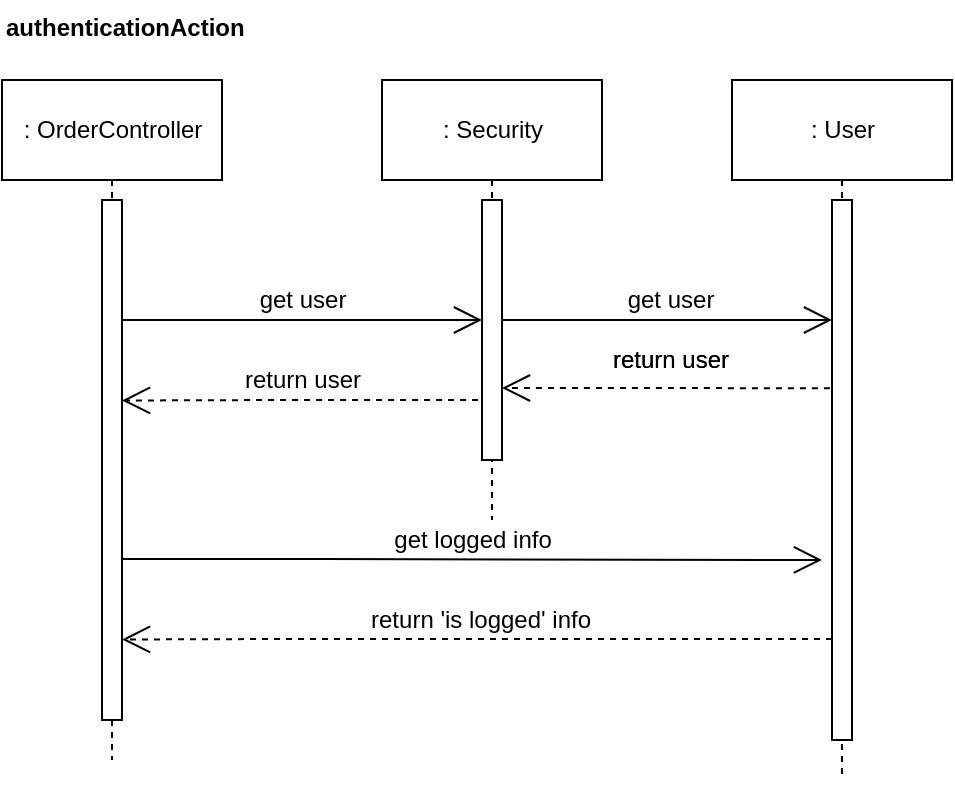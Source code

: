 <mxfile version="12.9.4" type="device"><diagram id="vcoobaTdvrNyPUyne28s" name="Страница 1"><mxGraphModel dx="1422" dy="2015" grid="1" gridSize="10" guides="1" tooltips="1" connect="1" arrows="1" fold="1" page="1" pageScale="1" pageWidth="827" pageHeight="1169" math="0" shadow="0"><root><mxCell id="0"/><mxCell id="1" parent="0"/><mxCell id="uCoPtX6J8qCedDFcAWmw-24" style="edgeStyle=orthogonalEdgeStyle;rounded=0;orthogonalLoop=1;jettySize=auto;html=1;exitX=0.5;exitY=1;exitDx=0;exitDy=0;endArrow=none;endFill=0;dashed=1;" parent="1" edge="1"><mxGeometry relative="1" as="geometry"><mxPoint x="470" y="380" as="targetPoint"/><mxPoint x="470" y="80" as="sourcePoint"/><Array as="points"/></mxGeometry></mxCell><mxCell id="uCoPtX6J8qCedDFcAWmw-23" style="edgeStyle=orthogonalEdgeStyle;rounded=0;orthogonalLoop=1;jettySize=auto;html=1;exitX=0.5;exitY=1;exitDx=0;exitDy=0;endArrow=none;endFill=0;dashed=1;" parent="1" source="uCoPtX6J8qCedDFcAWmw-16" edge="1"><mxGeometry relative="1" as="geometry"><mxPoint x="295" y="250" as="targetPoint"/><mxPoint x="295" y="90" as="sourcePoint"/><Array as="points"/></mxGeometry></mxCell><mxCell id="uCoPtX6J8qCedDFcAWmw-22" style="edgeStyle=orthogonalEdgeStyle;rounded=0;orthogonalLoop=1;jettySize=auto;html=1;exitX=0.5;exitY=1;exitDx=0;exitDy=0;endArrow=none;endFill=0;dashed=1;" parent="1" source="uCoPtX6J8qCedDFcAWmw-15" edge="1"><mxGeometry relative="1" as="geometry"><mxPoint x="105" y="370" as="targetPoint"/></mxGeometry></mxCell><mxCell id="uCoPtX6J8qCedDFcAWmw-1" value="" style="html=1;points=[];perimeter=orthogonalPerimeter;" parent="1" vertex="1"><mxGeometry x="100" y="90" width="10" height="260" as="geometry"/></mxCell><mxCell id="uCoPtX6J8qCedDFcAWmw-3" value="" style="html=1;points=[];perimeter=orthogonalPerimeter;" parent="1" vertex="1"><mxGeometry x="290" y="90" width="10" height="130" as="geometry"/></mxCell><mxCell id="uCoPtX6J8qCedDFcAWmw-5" value="" style="html=1;points=[];perimeter=orthogonalPerimeter;" parent="1" vertex="1"><mxGeometry x="465" y="90" width="10" height="110" as="geometry"/></mxCell><mxCell id="uCoPtX6J8qCedDFcAWmw-7" value="" style="endArrow=open;endFill=1;endSize=12;html=1;" parent="1" target="uCoPtX6J8qCedDFcAWmw-3" edge="1"><mxGeometry width="160" relative="1" as="geometry"><mxPoint x="110" y="150" as="sourcePoint"/><mxPoint x="270" y="150" as="targetPoint"/><Array as="points"><mxPoint x="200" y="150"/></Array></mxGeometry></mxCell><mxCell id="uCoPtX6J8qCedDFcAWmw-8" value="" style="endArrow=open;endFill=1;endSize=12;html=1;" parent="1" target="uCoPtX6J8qCedDFcAWmw-5" edge="1"><mxGeometry width="160" relative="1" as="geometry"><mxPoint x="300" y="150" as="sourcePoint"/><mxPoint x="460" y="150" as="targetPoint"/></mxGeometry></mxCell><mxCell id="uCoPtX6J8qCedDFcAWmw-9" value="get user" style="text;html=1;align=center;verticalAlign=middle;resizable=0;points=[];autosize=1;" parent="1" vertex="1"><mxGeometry x="170" y="130" width="60" height="20" as="geometry"/></mxCell><mxCell id="uCoPtX6J8qCedDFcAWmw-10" value="get user" style="text;html=1;align=center;verticalAlign=middle;resizable=0;points=[];autosize=1;" parent="1" vertex="1"><mxGeometry x="354" y="130" width="60" height="20" as="geometry"/></mxCell><mxCell id="uCoPtX6J8qCedDFcAWmw-11" value="" style="endArrow=open;endSize=12;dashed=1;html=1;exitX=-0.105;exitY=0.856;exitDx=0;exitDy=0;exitPerimeter=0;" parent="1" source="uCoPtX6J8qCedDFcAWmw-5" target="uCoPtX6J8qCedDFcAWmw-3" edge="1"><mxGeometry x="0.022" width="160" relative="1" as="geometry"><mxPoint x="305" y="200" as="sourcePoint"/><mxPoint x="465" y="200" as="targetPoint"/><Array as="points"><mxPoint x="380" y="184"/></Array><mxPoint as="offset"/></mxGeometry></mxCell><mxCell id="uCoPtX6J8qCedDFcAWmw-12" value="return user" style="text;html=1;align=center;verticalAlign=middle;resizable=0;points=[];autosize=1;" parent="1" vertex="1"><mxGeometry x="349" y="160" width="70" height="20" as="geometry"/></mxCell><mxCell id="uCoPtX6J8qCedDFcAWmw-13" value="" style="endArrow=open;endSize=12;dashed=1;html=1;entryX=0.919;entryY=0.325;entryDx=0;entryDy=0;entryPerimeter=0;" parent="1" edge="1"><mxGeometry x="0.022" width="160" relative="1" as="geometry"><mxPoint x="288" y="190" as="sourcePoint"/><mxPoint x="110.0" y="190.25" as="targetPoint"/><Array as="points"><mxPoint x="190.81" y="190"/></Array><mxPoint as="offset"/></mxGeometry></mxCell><mxCell id="uCoPtX6J8qCedDFcAWmw-14" value="return user" style="text;html=1;align=center;verticalAlign=middle;resizable=0;points=[];autosize=1;" parent="1" vertex="1"><mxGeometry x="165" y="170" width="70" height="20" as="geometry"/></mxCell><mxCell id="uCoPtX6J8qCedDFcAWmw-15" value=": OrderController" style="html=1;" parent="1" vertex="1"><mxGeometry x="50" y="30" width="110" height="50" as="geometry"/></mxCell><mxCell id="uCoPtX6J8qCedDFcAWmw-16" value=": Security" style="html=1;" parent="1" vertex="1"><mxGeometry x="240" y="30" width="110" height="50" as="geometry"/></mxCell><mxCell id="uCoPtX6J8qCedDFcAWmw-17" value=": User" style="html=1;" parent="1" vertex="1"><mxGeometry x="415" y="30" width="110" height="50" as="geometry"/></mxCell><mxCell id="uCoPtX6J8qCedDFcAWmw-52" value="return user" style="text;html=1;align=center;verticalAlign=middle;resizable=0;points=[];autosize=1;" parent="1" vertex="1"><mxGeometry x="349" y="160" width="70" height="20" as="geometry"/></mxCell><mxCell id="uCoPtX6J8qCedDFcAWmw-54" value="" style="html=1;points=[];perimeter=orthogonalPerimeter;" parent="1" vertex="1"><mxGeometry x="465" y="90" width="10" height="270" as="geometry"/></mxCell><mxCell id="uCoPtX6J8qCedDFcAWmw-74" value="&lt;b&gt;authenticationAction&lt;/b&gt;" style="text;html=1;" parent="1" vertex="1"><mxGeometry x="50" y="-10" width="110" height="30" as="geometry"/></mxCell><mxCell id="CsH8pTGhPwoCIJxo2T_m-1" value="" style="endArrow=open;endFill=1;endSize=12;html=1;" edge="1" parent="1"><mxGeometry width="160" relative="1" as="geometry"><mxPoint x="110" y="269.5" as="sourcePoint"/><mxPoint x="460" y="270" as="targetPoint"/><Array as="points"><mxPoint x="200" y="269.5"/></Array></mxGeometry></mxCell><mxCell id="CsH8pTGhPwoCIJxo2T_m-2" value="get logged info" style="text;html=1;align=center;verticalAlign=middle;resizable=0;points=[];autosize=1;" vertex="1" parent="1"><mxGeometry x="240" y="249.5" width="90" height="20" as="geometry"/></mxCell><mxCell id="CsH8pTGhPwoCIJxo2T_m-3" value="" style="endArrow=open;endSize=12;dashed=1;html=1;entryX=0.919;entryY=0.325;entryDx=0;entryDy=0;entryPerimeter=0;" edge="1" parent="1" source="uCoPtX6J8qCedDFcAWmw-54"><mxGeometry x="0.022" width="160" relative="1" as="geometry"><mxPoint x="288" y="309.5" as="sourcePoint"/><mxPoint x="110" y="309.75" as="targetPoint"/><Array as="points"><mxPoint x="190.81" y="309.5"/></Array><mxPoint as="offset"/></mxGeometry></mxCell><mxCell id="CsH8pTGhPwoCIJxo2T_m-4" value="return 'is logged' info" style="text;html=1;align=center;verticalAlign=middle;resizable=0;points=[];autosize=1;" vertex="1" parent="1"><mxGeometry x="224" y="289.5" width="130" height="20" as="geometry"/></mxCell></root></mxGraphModel></diagram></mxfile>